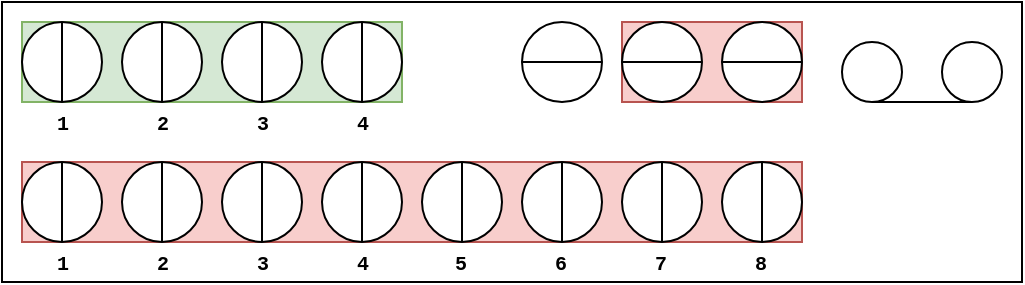 <mxfile version="13.7.9" type="github">
  <diagram id="T0rFNiq_OgX8usC7l5FM" name="Page-1">
    <mxGraphModel dx="731" dy="662" grid="1" gridSize="10" guides="1" tooltips="1" connect="1" arrows="1" fold="1" page="1" pageScale="1" pageWidth="827" pageHeight="1169" math="0" shadow="0">
      <root>
        <mxCell id="0" />
        <mxCell id="1" parent="0" />
        <mxCell id="CBdwzcLFtsrTOGJNhiNT-50" value="" style="group" vertex="1" connectable="0" parent="1">
          <mxGeometry x="110" y="180" width="510" height="140" as="geometry" />
        </mxCell>
        <mxCell id="CBdwzcLFtsrTOGJNhiNT-32" value="" style="rounded=0;whiteSpace=wrap;html=1;" vertex="1" parent="CBdwzcLFtsrTOGJNhiNT-50">
          <mxGeometry width="510" height="140" as="geometry" />
        </mxCell>
        <mxCell id="CBdwzcLFtsrTOGJNhiNT-49" value="" style="group" vertex="1" connectable="0" parent="CBdwzcLFtsrTOGJNhiNT-50">
          <mxGeometry x="10" y="10" width="490" height="130" as="geometry" />
        </mxCell>
        <mxCell id="CBdwzcLFtsrTOGJNhiNT-25" value="" style="group" vertex="1" connectable="0" parent="CBdwzcLFtsrTOGJNhiNT-49">
          <mxGeometry x="410" y="10" width="80" height="30" as="geometry" />
        </mxCell>
        <mxCell id="CBdwzcLFtsrTOGJNhiNT-22" value="" style="shape=tapeData;whiteSpace=wrap;html=1;perimeter=ellipsePerimeter;" vertex="1" parent="CBdwzcLFtsrTOGJNhiNT-25">
          <mxGeometry width="30" height="30" as="geometry" />
        </mxCell>
        <mxCell id="CBdwzcLFtsrTOGJNhiNT-23" value="" style="shape=tapeData;whiteSpace=wrap;html=1;perimeter=ellipsePerimeter;flipH=1;" vertex="1" parent="CBdwzcLFtsrTOGJNhiNT-25">
          <mxGeometry x="50" width="30" height="30" as="geometry" />
        </mxCell>
        <mxCell id="CBdwzcLFtsrTOGJNhiNT-24" value="" style="endArrow=none;html=1;exitX=0.5;exitY=1;exitDx=0;exitDy=0;entryX=0.5;entryY=1;entryDx=0;entryDy=0;" edge="1" parent="CBdwzcLFtsrTOGJNhiNT-25" source="CBdwzcLFtsrTOGJNhiNT-22" target="CBdwzcLFtsrTOGJNhiNT-23">
          <mxGeometry width="50" height="50" relative="1" as="geometry">
            <mxPoint x="20" y="90" as="sourcePoint" />
            <mxPoint x="230" y="40" as="targetPoint" />
          </mxGeometry>
        </mxCell>
        <mxCell id="CBdwzcLFtsrTOGJNhiNT-16" value="" style="shape=lineEllipse;line=horizontal;perimeter=ellipsePerimeter;whiteSpace=wrap;html=1;backgroundOutline=1;" vertex="1" parent="CBdwzcLFtsrTOGJNhiNT-49">
          <mxGeometry x="250" width="40" height="40" as="geometry" />
        </mxCell>
        <mxCell id="CBdwzcLFtsrTOGJNhiNT-19" value="" style="group;fillColor=#f8cecc;strokeColor=#b85450;" vertex="1" connectable="0" parent="CBdwzcLFtsrTOGJNhiNT-49">
          <mxGeometry x="300" width="90" height="40" as="geometry" />
        </mxCell>
        <mxCell id="CBdwzcLFtsrTOGJNhiNT-13" value="" style="shape=lineEllipse;line=horizontal;perimeter=ellipsePerimeter;whiteSpace=wrap;html=1;backgroundOutline=1;" vertex="1" parent="CBdwzcLFtsrTOGJNhiNT-19">
          <mxGeometry x="50" width="40" height="40" as="geometry" />
        </mxCell>
        <mxCell id="CBdwzcLFtsrTOGJNhiNT-15" value="" style="shape=lineEllipse;line=horizontal;perimeter=ellipsePerimeter;whiteSpace=wrap;html=1;backgroundOutline=1;" vertex="1" parent="CBdwzcLFtsrTOGJNhiNT-19">
          <mxGeometry width="40" height="40" as="geometry" />
        </mxCell>
        <mxCell id="CBdwzcLFtsrTOGJNhiNT-47" value="" style="group" vertex="1" connectable="0" parent="CBdwzcLFtsrTOGJNhiNT-49">
          <mxGeometry width="190" height="60" as="geometry" />
        </mxCell>
        <mxCell id="CBdwzcLFtsrTOGJNhiNT-35" value="&lt;font style=&quot;font-size: 10px&quot; face=&quot;Courier New&quot;&gt;&lt;b&gt;1&lt;/b&gt;&lt;/font&gt;" style="text;html=1;resizable=0;autosize=1;align=center;verticalAlign=middle;points=[];fillColor=none;strokeColor=none;rounded=0;" vertex="1" parent="CBdwzcLFtsrTOGJNhiNT-47">
          <mxGeometry x="10" y="40" width="20" height="20" as="geometry" />
        </mxCell>
        <mxCell id="CBdwzcLFtsrTOGJNhiNT-20" value="" style="group;fillColor=#d5e8d4;strokeColor=#82b366;" vertex="1" connectable="0" parent="CBdwzcLFtsrTOGJNhiNT-47">
          <mxGeometry width="190" height="40" as="geometry" />
        </mxCell>
        <mxCell id="CBdwzcLFtsrTOGJNhiNT-10" value="" style="shape=lineEllipse;line=vertical;perimeter=ellipsePerimeter;whiteSpace=wrap;html=1;backgroundOutline=1;" vertex="1" parent="CBdwzcLFtsrTOGJNhiNT-20">
          <mxGeometry width="40" height="40" as="geometry" />
        </mxCell>
        <mxCell id="CBdwzcLFtsrTOGJNhiNT-11" value="" style="shape=lineEllipse;line=vertical;perimeter=ellipsePerimeter;whiteSpace=wrap;html=1;backgroundOutline=1;" vertex="1" parent="CBdwzcLFtsrTOGJNhiNT-20">
          <mxGeometry x="50" width="40" height="40" as="geometry" />
        </mxCell>
        <mxCell id="CBdwzcLFtsrTOGJNhiNT-12" value="" style="shape=lineEllipse;line=vertical;perimeter=ellipsePerimeter;whiteSpace=wrap;html=1;backgroundOutline=1;" vertex="1" parent="CBdwzcLFtsrTOGJNhiNT-20">
          <mxGeometry x="100" width="40" height="40" as="geometry" />
        </mxCell>
        <mxCell id="CBdwzcLFtsrTOGJNhiNT-14" value="" style="shape=lineEllipse;line=vertical;perimeter=ellipsePerimeter;whiteSpace=wrap;html=1;backgroundOutline=1;" vertex="1" parent="CBdwzcLFtsrTOGJNhiNT-20">
          <mxGeometry x="150" width="40" height="40" as="geometry" />
        </mxCell>
        <mxCell id="CBdwzcLFtsrTOGJNhiNT-36" value="&lt;font style=&quot;font-size: 10px&quot; face=&quot;Courier New&quot;&gt;&lt;b&gt;2&lt;/b&gt;&lt;/font&gt;" style="text;html=1;resizable=0;autosize=1;align=center;verticalAlign=middle;points=[];fillColor=none;strokeColor=none;rounded=0;" vertex="1" parent="CBdwzcLFtsrTOGJNhiNT-47">
          <mxGeometry x="60" y="40" width="20" height="20" as="geometry" />
        </mxCell>
        <mxCell id="CBdwzcLFtsrTOGJNhiNT-37" value="&lt;font style=&quot;font-size: 10px&quot;&gt;&lt;b&gt;&lt;font style=&quot;font-size: 10px&quot; face=&quot;Courier New&quot;&gt;3&lt;/font&gt;&lt;/b&gt;&lt;/font&gt;" style="text;html=1;resizable=0;autosize=1;align=center;verticalAlign=middle;points=[];fillColor=none;strokeColor=none;rounded=0;" vertex="1" parent="CBdwzcLFtsrTOGJNhiNT-47">
          <mxGeometry x="110" y="40" width="20" height="20" as="geometry" />
        </mxCell>
        <mxCell id="CBdwzcLFtsrTOGJNhiNT-38" value="&lt;font style=&quot;font-size: 10px&quot; face=&quot;Courier New&quot;&gt;&lt;b&gt;4&lt;/b&gt;&lt;/font&gt;" style="text;html=1;resizable=0;autosize=1;align=center;verticalAlign=middle;points=[];fillColor=none;strokeColor=none;rounded=0;" vertex="1" parent="CBdwzcLFtsrTOGJNhiNT-47">
          <mxGeometry x="160" y="40" width="20" height="20" as="geometry" />
        </mxCell>
        <mxCell id="CBdwzcLFtsrTOGJNhiNT-48" value="" style="group" vertex="1" connectable="0" parent="CBdwzcLFtsrTOGJNhiNT-49">
          <mxGeometry y="70" width="390" height="60" as="geometry" />
        </mxCell>
        <mxCell id="CBdwzcLFtsrTOGJNhiNT-18" value="" style="group;fillColor=#f8cecc;strokeColor=#b85450;" vertex="1" connectable="0" parent="CBdwzcLFtsrTOGJNhiNT-48">
          <mxGeometry width="390" height="40" as="geometry" />
        </mxCell>
        <mxCell id="CBdwzcLFtsrTOGJNhiNT-1" value="" style="shape=lineEllipse;line=vertical;perimeter=ellipsePerimeter;whiteSpace=wrap;html=1;backgroundOutline=1;" vertex="1" parent="CBdwzcLFtsrTOGJNhiNT-18">
          <mxGeometry width="40" height="40" as="geometry" />
        </mxCell>
        <mxCell id="CBdwzcLFtsrTOGJNhiNT-2" value="" style="shape=lineEllipse;line=vertical;perimeter=ellipsePerimeter;whiteSpace=wrap;html=1;backgroundOutline=1;" vertex="1" parent="CBdwzcLFtsrTOGJNhiNT-18">
          <mxGeometry x="50" width="40" height="40" as="geometry" />
        </mxCell>
        <mxCell id="CBdwzcLFtsrTOGJNhiNT-3" value="" style="shape=lineEllipse;line=vertical;perimeter=ellipsePerimeter;whiteSpace=wrap;html=1;backgroundOutline=1;" vertex="1" parent="CBdwzcLFtsrTOGJNhiNT-18">
          <mxGeometry x="100" width="40" height="40" as="geometry" />
        </mxCell>
        <mxCell id="CBdwzcLFtsrTOGJNhiNT-4" value="" style="shape=lineEllipse;line=vertical;perimeter=ellipsePerimeter;whiteSpace=wrap;html=1;backgroundOutline=1;" vertex="1" parent="CBdwzcLFtsrTOGJNhiNT-18">
          <mxGeometry x="350" width="40" height="40" as="geometry" />
        </mxCell>
        <mxCell id="CBdwzcLFtsrTOGJNhiNT-5" value="" style="shape=lineEllipse;line=vertical;perimeter=ellipsePerimeter;whiteSpace=wrap;html=1;backgroundOutline=1;" vertex="1" parent="CBdwzcLFtsrTOGJNhiNT-18">
          <mxGeometry x="150" width="40" height="40" as="geometry" />
        </mxCell>
        <mxCell id="CBdwzcLFtsrTOGJNhiNT-6" value="" style="shape=lineEllipse;line=vertical;perimeter=ellipsePerimeter;whiteSpace=wrap;html=1;backgroundOutline=1;" vertex="1" parent="CBdwzcLFtsrTOGJNhiNT-18">
          <mxGeometry x="300" width="40" height="40" as="geometry" />
        </mxCell>
        <mxCell id="CBdwzcLFtsrTOGJNhiNT-7" value="" style="shape=lineEllipse;line=vertical;perimeter=ellipsePerimeter;whiteSpace=wrap;html=1;backgroundOutline=1;" vertex="1" parent="CBdwzcLFtsrTOGJNhiNT-18">
          <mxGeometry x="250" width="40" height="40" as="geometry" />
        </mxCell>
        <mxCell id="CBdwzcLFtsrTOGJNhiNT-8" value="" style="shape=lineEllipse;line=vertical;perimeter=ellipsePerimeter;whiteSpace=wrap;html=1;backgroundOutline=1;" vertex="1" parent="CBdwzcLFtsrTOGJNhiNT-18">
          <mxGeometry x="200" width="40" height="40" as="geometry" />
        </mxCell>
        <mxCell id="CBdwzcLFtsrTOGJNhiNT-39" value="&lt;font style=&quot;font-size: 10px&quot; face=&quot;Courier New&quot;&gt;&lt;b&gt;1&lt;/b&gt;&lt;/font&gt;" style="text;html=1;resizable=0;autosize=1;align=center;verticalAlign=middle;points=[];fillColor=none;strokeColor=none;rounded=0;" vertex="1" parent="CBdwzcLFtsrTOGJNhiNT-48">
          <mxGeometry x="10" y="40" width="20" height="20" as="geometry" />
        </mxCell>
        <mxCell id="CBdwzcLFtsrTOGJNhiNT-40" value="&lt;font style=&quot;font-size: 10px&quot; face=&quot;Courier New&quot;&gt;&lt;b&gt;2&lt;/b&gt;&lt;/font&gt;" style="text;html=1;resizable=0;autosize=1;align=center;verticalAlign=middle;points=[];fillColor=none;strokeColor=none;rounded=0;" vertex="1" parent="CBdwzcLFtsrTOGJNhiNT-48">
          <mxGeometry x="60" y="40" width="20" height="20" as="geometry" />
        </mxCell>
        <mxCell id="CBdwzcLFtsrTOGJNhiNT-41" value="&lt;font style=&quot;font-size: 10px&quot;&gt;&lt;b&gt;&lt;font style=&quot;font-size: 10px&quot; face=&quot;Courier New&quot;&gt;3&lt;/font&gt;&lt;/b&gt;&lt;/font&gt;" style="text;html=1;resizable=0;autosize=1;align=center;verticalAlign=middle;points=[];fillColor=none;strokeColor=none;rounded=0;" vertex="1" parent="CBdwzcLFtsrTOGJNhiNT-48">
          <mxGeometry x="110" y="40" width="20" height="20" as="geometry" />
        </mxCell>
        <mxCell id="CBdwzcLFtsrTOGJNhiNT-42" value="&lt;font style=&quot;font-size: 10px&quot; face=&quot;Courier New&quot;&gt;&lt;b&gt;4&lt;/b&gt;&lt;/font&gt;" style="text;html=1;resizable=0;autosize=1;align=center;verticalAlign=middle;points=[];fillColor=none;strokeColor=none;rounded=0;" vertex="1" parent="CBdwzcLFtsrTOGJNhiNT-48">
          <mxGeometry x="160" y="40" width="20" height="20" as="geometry" />
        </mxCell>
        <mxCell id="CBdwzcLFtsrTOGJNhiNT-43" value="&lt;font style=&quot;font-size: 10px&quot; face=&quot;Courier New&quot;&gt;&lt;b&gt;&lt;font style=&quot;font-size: 10px&quot;&gt;5&lt;/font&gt;&lt;/b&gt;&lt;/font&gt;" style="text;html=1;resizable=0;autosize=1;align=center;verticalAlign=middle;points=[];fillColor=none;strokeColor=none;rounded=0;" vertex="1" parent="CBdwzcLFtsrTOGJNhiNT-48">
          <mxGeometry x="209" y="40" width="20" height="20" as="geometry" />
        </mxCell>
        <mxCell id="CBdwzcLFtsrTOGJNhiNT-44" value="&lt;font style=&quot;font-size: 10px&quot; face=&quot;Courier New&quot;&gt;&lt;b&gt;6&lt;/b&gt;&lt;/font&gt;" style="text;html=1;resizable=0;autosize=1;align=center;verticalAlign=middle;points=[];fillColor=none;strokeColor=none;rounded=0;" vertex="1" parent="CBdwzcLFtsrTOGJNhiNT-48">
          <mxGeometry x="259" y="40" width="20" height="20" as="geometry" />
        </mxCell>
        <mxCell id="CBdwzcLFtsrTOGJNhiNT-45" value="&lt;font style=&quot;font-size: 10px&quot; face=&quot;Courier New&quot;&gt;&lt;b&gt;7&lt;/b&gt;&lt;/font&gt;" style="text;html=1;resizable=0;autosize=1;align=center;verticalAlign=middle;points=[];fillColor=none;strokeColor=none;rounded=0;" vertex="1" parent="CBdwzcLFtsrTOGJNhiNT-48">
          <mxGeometry x="309" y="40" width="20" height="20" as="geometry" />
        </mxCell>
        <mxCell id="CBdwzcLFtsrTOGJNhiNT-46" value="&lt;font style=&quot;font-size: 10px&quot; face=&quot;Courier New&quot;&gt;&lt;b&gt;8&lt;/b&gt;&lt;/font&gt;" style="text;html=1;resizable=0;autosize=1;align=center;verticalAlign=middle;points=[];fillColor=none;strokeColor=none;rounded=0;" vertex="1" parent="CBdwzcLFtsrTOGJNhiNT-48">
          <mxGeometry x="359" y="40" width="20" height="20" as="geometry" />
        </mxCell>
      </root>
    </mxGraphModel>
  </diagram>
</mxfile>
